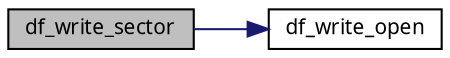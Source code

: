 digraph G
{
  edge [fontname="FreeSans.ttf",fontsize=10,labelfontname="FreeSans.ttf",labelfontsize=10];
  node [fontname="FreeSans.ttf",fontsize=10,shape=record];
  rankdir=LR;
  Node1 [label="df_write_sector",height=0.2,width=0.4,color="black", fillcolor="grey75", style="filled" fontcolor="black"];
  Node1 -> Node2 [color="midnightblue",fontsize=10,style="solid",fontname="FreeSans.ttf"];
  Node2 [label="df_write_open",height=0.2,width=0.4,color="black", fillcolor="white", style="filled",URL="$a00034.html#ff167c7f03438afd57e148a2d12ade41",tooltip="This function opens a DF memory in write mode at a given sector address."];
}
